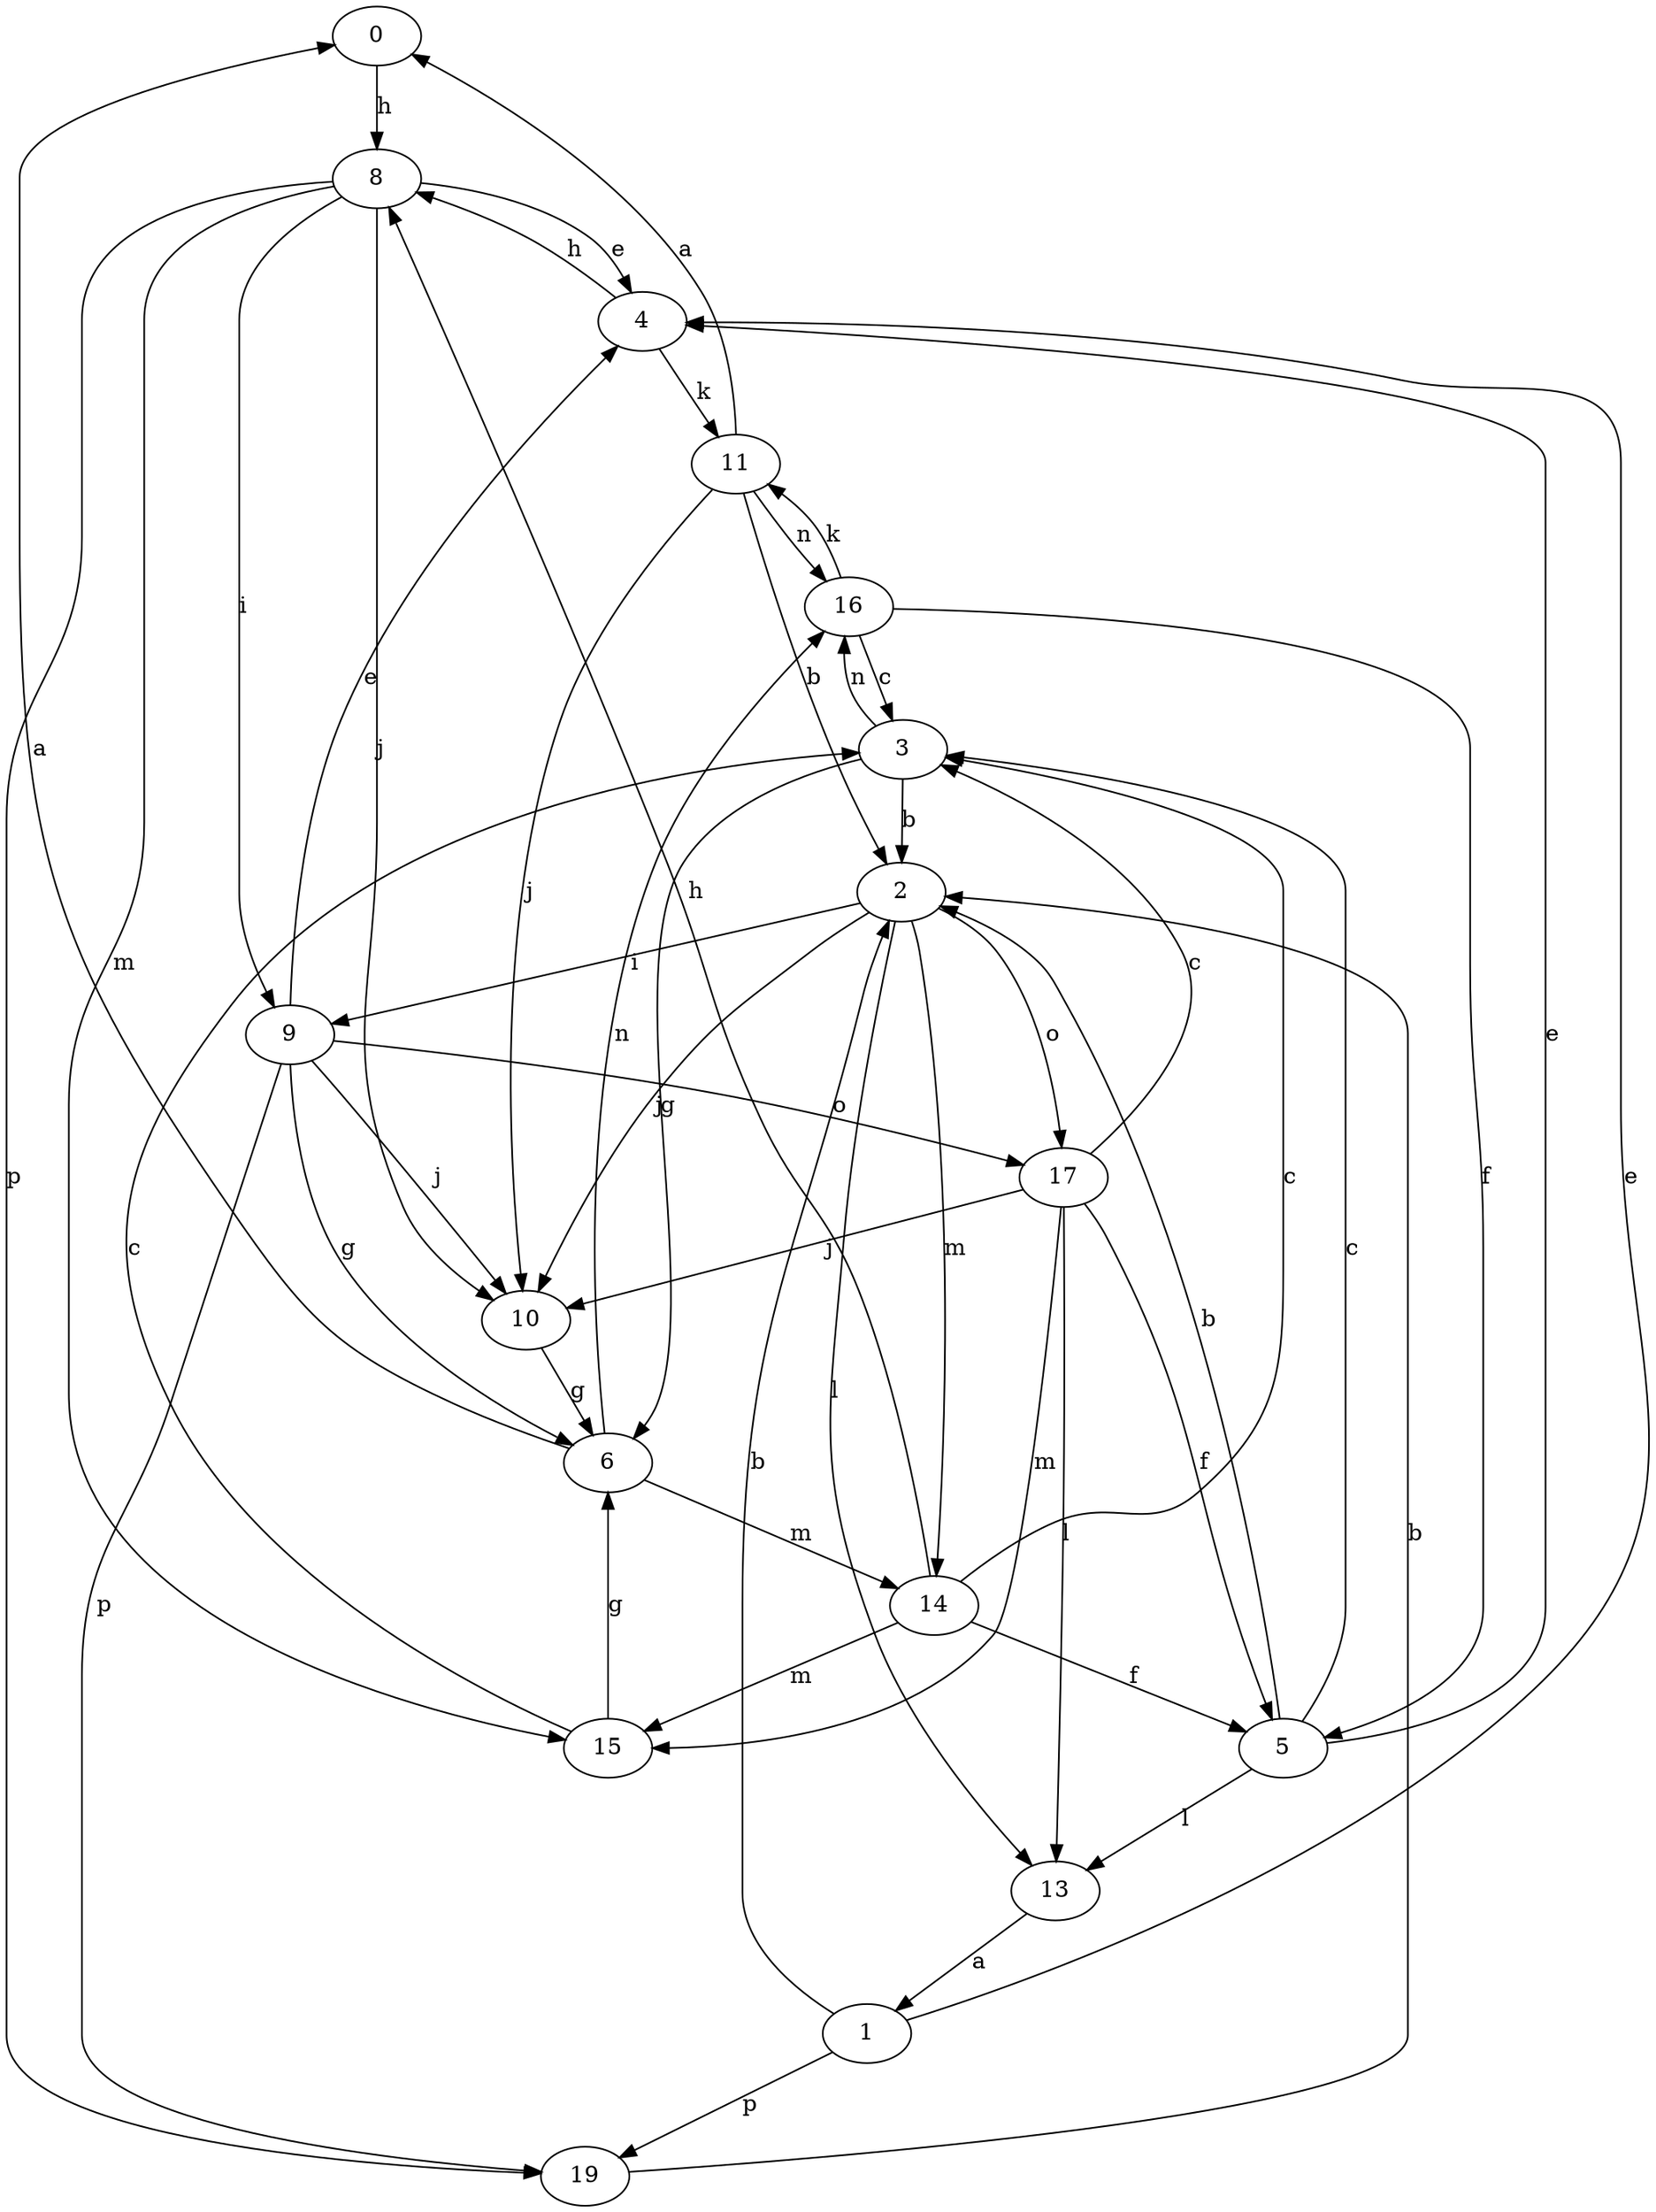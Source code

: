 strict digraph  {
0;
1;
2;
3;
4;
5;
6;
8;
9;
10;
11;
13;
14;
15;
16;
17;
19;
0 -> 8  [label=h];
1 -> 2  [label=b];
1 -> 4  [label=e];
1 -> 19  [label=p];
2 -> 9  [label=i];
2 -> 10  [label=j];
2 -> 13  [label=l];
2 -> 14  [label=m];
2 -> 17  [label=o];
3 -> 2  [label=b];
3 -> 6  [label=g];
3 -> 16  [label=n];
4 -> 8  [label=h];
4 -> 11  [label=k];
5 -> 2  [label=b];
5 -> 3  [label=c];
5 -> 4  [label=e];
5 -> 13  [label=l];
6 -> 0  [label=a];
6 -> 14  [label=m];
6 -> 16  [label=n];
8 -> 4  [label=e];
8 -> 9  [label=i];
8 -> 10  [label=j];
8 -> 15  [label=m];
8 -> 19  [label=p];
9 -> 4  [label=e];
9 -> 6  [label=g];
9 -> 10  [label=j];
9 -> 17  [label=o];
9 -> 19  [label=p];
10 -> 6  [label=g];
11 -> 0  [label=a];
11 -> 2  [label=b];
11 -> 10  [label=j];
11 -> 16  [label=n];
13 -> 1  [label=a];
14 -> 3  [label=c];
14 -> 5  [label=f];
14 -> 8  [label=h];
14 -> 15  [label=m];
15 -> 3  [label=c];
15 -> 6  [label=g];
16 -> 3  [label=c];
16 -> 5  [label=f];
16 -> 11  [label=k];
17 -> 3  [label=c];
17 -> 5  [label=f];
17 -> 10  [label=j];
17 -> 13  [label=l];
17 -> 15  [label=m];
19 -> 2  [label=b];
}
